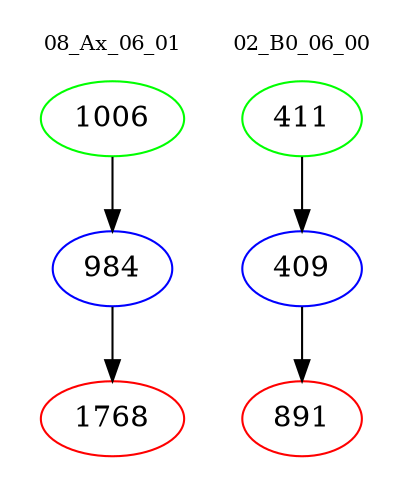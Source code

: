 digraph{
subgraph cluster_0 {
color = white
label = "08_Ax_06_01";
fontsize=10;
T0_1006 [label="1006", color="green"]
T0_1006 -> T0_984 [color="black"]
T0_984 [label="984", color="blue"]
T0_984 -> T0_1768 [color="black"]
T0_1768 [label="1768", color="red"]
}
subgraph cluster_1 {
color = white
label = "02_B0_06_00";
fontsize=10;
T1_411 [label="411", color="green"]
T1_411 -> T1_409 [color="black"]
T1_409 [label="409", color="blue"]
T1_409 -> T1_891 [color="black"]
T1_891 [label="891", color="red"]
}
}
